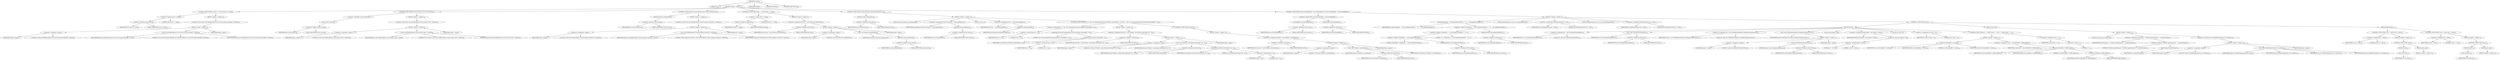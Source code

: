 digraph "execute" {  
"47" [label = <(METHOD,execute)<SUB>83</SUB>> ]
"6" [label = <(PARAM,this)<SUB>83</SUB>> ]
"48" [label = <(BLOCK,&lt;empty&gt;,&lt;empty&gt;)<SUB>83</SUB>> ]
"49" [label = <(CONTROL_STRUCTURE,if (source == null),if (source == null))<SUB>84</SUB>> ]
"50" [label = <(&lt;operator&gt;.equals,source == null)<SUB>84</SUB>> ]
"51" [label = <(&lt;operator&gt;.fieldAccess,this.source)<SUB>84</SUB>> ]
"52" [label = <(IDENTIFIER,this,source == null)<SUB>84</SUB>> ]
"53" [label = <(FIELD_IDENTIFIER,source,source)<SUB>84</SUB>> ]
"54" [label = <(LITERAL,null,source == null)<SUB>84</SUB>> ]
"55" [label = <(BLOCK,&lt;empty&gt;,&lt;empty&gt;)<SUB>84</SUB>> ]
"56" [label = <(&lt;operator&gt;.throw,throw new BuildException(&quot;No source for gunzip specified&quot;, location);)<SUB>85</SUB>> ]
"57" [label = <(BLOCK,&lt;empty&gt;,&lt;empty&gt;)<SUB>85</SUB>> ]
"58" [label = <(&lt;operator&gt;.assignment,&lt;empty&gt;)> ]
"59" [label = <(IDENTIFIER,$obj0,&lt;empty&gt;)> ]
"60" [label = <(&lt;operator&gt;.alloc,new BuildException(&quot;No source for gunzip specified&quot;, location))<SUB>85</SUB>> ]
"61" [label = <(&lt;init&gt;,new BuildException(&quot;No source for gunzip specified&quot;, location))<SUB>85</SUB>> ]
"62" [label = <(IDENTIFIER,$obj0,new BuildException(&quot;No source for gunzip specified&quot;, location))> ]
"63" [label = <(LITERAL,&quot;No source for gunzip specified&quot;,new BuildException(&quot;No source for gunzip specified&quot;, location))<SUB>85</SUB>> ]
"64" [label = <(IDENTIFIER,location,new BuildException(&quot;No source for gunzip specified&quot;, location))<SUB>85</SUB>> ]
"65" [label = <(IDENTIFIER,$obj0,&lt;empty&gt;)> ]
"66" [label = <(CONTROL_STRUCTURE,if (!source.exists()),if (!source.exists()))<SUB>88</SUB>> ]
"67" [label = <(&lt;operator&gt;.logicalNot,!source.exists())<SUB>88</SUB>> ]
"68" [label = <(exists,source.exists())<SUB>88</SUB>> ]
"69" [label = <(&lt;operator&gt;.fieldAccess,this.source)<SUB>88</SUB>> ]
"70" [label = <(IDENTIFIER,this,source.exists())<SUB>88</SUB>> ]
"71" [label = <(FIELD_IDENTIFIER,source,source)<SUB>88</SUB>> ]
"72" [label = <(BLOCK,&lt;empty&gt;,&lt;empty&gt;)<SUB>88</SUB>> ]
"73" [label = <(&lt;operator&gt;.throw,throw new BuildException(&quot;source doesn't exist&quot;, location);)<SUB>89</SUB>> ]
"74" [label = <(BLOCK,&lt;empty&gt;,&lt;empty&gt;)<SUB>89</SUB>> ]
"75" [label = <(&lt;operator&gt;.assignment,&lt;empty&gt;)> ]
"76" [label = <(IDENTIFIER,$obj1,&lt;empty&gt;)> ]
"77" [label = <(&lt;operator&gt;.alloc,new BuildException(&quot;source doesn't exist&quot;, location))<SUB>89</SUB>> ]
"78" [label = <(&lt;init&gt;,new BuildException(&quot;source doesn't exist&quot;, location))<SUB>89</SUB>> ]
"79" [label = <(IDENTIFIER,$obj1,new BuildException(&quot;source doesn't exist&quot;, location))> ]
"80" [label = <(LITERAL,&quot;source doesn't exist&quot;,new BuildException(&quot;source doesn't exist&quot;, location))<SUB>89</SUB>> ]
"81" [label = <(IDENTIFIER,location,new BuildException(&quot;source doesn't exist&quot;, location))<SUB>89</SUB>> ]
"82" [label = <(IDENTIFIER,$obj1,&lt;empty&gt;)> ]
"83" [label = <(CONTROL_STRUCTURE,if (source.isDirectory()),if (source.isDirectory()))<SUB>92</SUB>> ]
"84" [label = <(isDirectory,source.isDirectory())<SUB>92</SUB>> ]
"85" [label = <(&lt;operator&gt;.fieldAccess,this.source)<SUB>92</SUB>> ]
"86" [label = <(IDENTIFIER,this,source.isDirectory())<SUB>92</SUB>> ]
"87" [label = <(FIELD_IDENTIFIER,source,source)<SUB>92</SUB>> ]
"88" [label = <(BLOCK,&lt;empty&gt;,&lt;empty&gt;)<SUB>92</SUB>> ]
"89" [label = <(&lt;operator&gt;.throw,throw new BuildException(&quot;Cannot expand a directory&quot;, location);)<SUB>93</SUB>> ]
"90" [label = <(BLOCK,&lt;empty&gt;,&lt;empty&gt;)<SUB>93</SUB>> ]
"91" [label = <(&lt;operator&gt;.assignment,&lt;empty&gt;)> ]
"92" [label = <(IDENTIFIER,$obj2,&lt;empty&gt;)> ]
"93" [label = <(&lt;operator&gt;.alloc,new BuildException(&quot;Cannot expand a directory&quot;, location))<SUB>93</SUB>> ]
"94" [label = <(&lt;init&gt;,new BuildException(&quot;Cannot expand a directory&quot;, location))<SUB>93</SUB>> ]
"95" [label = <(IDENTIFIER,$obj2,new BuildException(&quot;Cannot expand a directory&quot;, location))> ]
"96" [label = <(LITERAL,&quot;Cannot expand a directory&quot;,new BuildException(&quot;Cannot expand a directory&quot;, location))<SUB>93</SUB>> ]
"97" [label = <(IDENTIFIER,location,new BuildException(&quot;Cannot expand a directory&quot;, location))<SUB>93</SUB>> ]
"98" [label = <(IDENTIFIER,$obj2,&lt;empty&gt;)> ]
"99" [label = <(CONTROL_STRUCTURE,if (dest == null),if (dest == null))<SUB>96</SUB>> ]
"100" [label = <(&lt;operator&gt;.equals,dest == null)<SUB>96</SUB>> ]
"101" [label = <(&lt;operator&gt;.fieldAccess,this.dest)<SUB>96</SUB>> ]
"102" [label = <(IDENTIFIER,this,dest == null)<SUB>96</SUB>> ]
"103" [label = <(FIELD_IDENTIFIER,dest,dest)<SUB>96</SUB>> ]
"104" [label = <(LITERAL,null,dest == null)<SUB>96</SUB>> ]
"105" [label = <(BLOCK,&lt;empty&gt;,&lt;empty&gt;)<SUB>96</SUB>> ]
"106" [label = <(&lt;operator&gt;.assignment,this.dest = new File(source.getParent()))<SUB>97</SUB>> ]
"107" [label = <(&lt;operator&gt;.fieldAccess,this.dest)<SUB>97</SUB>> ]
"108" [label = <(IDENTIFIER,this,this.dest = new File(source.getParent()))<SUB>97</SUB>> ]
"109" [label = <(FIELD_IDENTIFIER,dest,dest)<SUB>97</SUB>> ]
"110" [label = <(BLOCK,&lt;empty&gt;,&lt;empty&gt;)<SUB>97</SUB>> ]
"111" [label = <(&lt;operator&gt;.assignment,&lt;empty&gt;)> ]
"112" [label = <(IDENTIFIER,$obj3,&lt;empty&gt;)> ]
"113" [label = <(&lt;operator&gt;.alloc,new File(source.getParent()))<SUB>97</SUB>> ]
"114" [label = <(&lt;init&gt;,new File(source.getParent()))<SUB>97</SUB>> ]
"115" [label = <(IDENTIFIER,$obj3,new File(source.getParent()))> ]
"116" [label = <(getParent,source.getParent())<SUB>97</SUB>> ]
"117" [label = <(&lt;operator&gt;.fieldAccess,this.source)<SUB>97</SUB>> ]
"118" [label = <(IDENTIFIER,this,source.getParent())<SUB>97</SUB>> ]
"119" [label = <(FIELD_IDENTIFIER,source,source)<SUB>97</SUB>> ]
"120" [label = <(IDENTIFIER,$obj3,&lt;empty&gt;)> ]
"121" [label = <(CONTROL_STRUCTURE,if (dest.isDirectory()),if (dest.isDirectory()))<SUB>100</SUB>> ]
"122" [label = <(isDirectory,dest.isDirectory())<SUB>100</SUB>> ]
"123" [label = <(&lt;operator&gt;.fieldAccess,this.dest)<SUB>100</SUB>> ]
"124" [label = <(IDENTIFIER,this,dest.isDirectory())<SUB>100</SUB>> ]
"125" [label = <(FIELD_IDENTIFIER,dest,dest)<SUB>100</SUB>> ]
"126" [label = <(BLOCK,&lt;empty&gt;,&lt;empty&gt;)<SUB>100</SUB>> ]
"127" [label = <(LOCAL,String sourceName: java.lang.String)> ]
"128" [label = <(&lt;operator&gt;.assignment,String sourceName = source.getName())<SUB>101</SUB>> ]
"129" [label = <(IDENTIFIER,sourceName,String sourceName = source.getName())<SUB>101</SUB>> ]
"130" [label = <(getName,source.getName())<SUB>101</SUB>> ]
"131" [label = <(&lt;operator&gt;.fieldAccess,this.source)<SUB>101</SUB>> ]
"132" [label = <(IDENTIFIER,this,source.getName())<SUB>101</SUB>> ]
"133" [label = <(FIELD_IDENTIFIER,source,source)<SUB>101</SUB>> ]
"134" [label = <(LOCAL,int len: int)> ]
"135" [label = <(&lt;operator&gt;.assignment,int len = sourceName.length())<SUB>102</SUB>> ]
"136" [label = <(IDENTIFIER,len,int len = sourceName.length())<SUB>102</SUB>> ]
"137" [label = <(length,sourceName.length())<SUB>102</SUB>> ]
"138" [label = <(IDENTIFIER,sourceName,sourceName.length())<SUB>102</SUB>> ]
"139" [label = <(CONTROL_STRUCTURE,if (len &gt; 3 &amp;&amp; &quot;.gz&quot;.equalsIgnoreCase(sourceName.substring(len - 3))),if (len &gt; 3 &amp;&amp; &quot;.gz&quot;.equalsIgnoreCase(sourceName.substring(len - 3))))<SUB>103</SUB>> ]
"140" [label = <(&lt;operator&gt;.logicalAnd,len &gt; 3 &amp;&amp; &quot;.gz&quot;.equalsIgnoreCase(sourceName.substring(len - 3)))<SUB>103</SUB>> ]
"141" [label = <(&lt;operator&gt;.greaterThan,len &gt; 3)<SUB>103</SUB>> ]
"142" [label = <(IDENTIFIER,len,len &gt; 3)<SUB>103</SUB>> ]
"143" [label = <(LITERAL,3,len &gt; 3)<SUB>103</SUB>> ]
"144" [label = <(equalsIgnoreCase,this.equalsIgnoreCase(sourceName.substring(len - 3)))<SUB>104</SUB>> ]
"145" [label = <(LITERAL,&quot;.gz&quot;,this.equalsIgnoreCase(sourceName.substring(len - 3)))<SUB>104</SUB>> ]
"146" [label = <(substring,sourceName.substring(len - 3))<SUB>104</SUB>> ]
"147" [label = <(IDENTIFIER,sourceName,sourceName.substring(len - 3))<SUB>104</SUB>> ]
"148" [label = <(&lt;operator&gt;.subtraction,len - 3)<SUB>104</SUB>> ]
"149" [label = <(IDENTIFIER,len,len - 3)<SUB>104</SUB>> ]
"150" [label = <(LITERAL,3,len - 3)<SUB>104</SUB>> ]
"151" [label = <(BLOCK,&lt;empty&gt;,&lt;empty&gt;)<SUB>104</SUB>> ]
"152" [label = <(&lt;operator&gt;.assignment,this.dest = new File(dest, sourceName.substring(0, len - 3)))<SUB>105</SUB>> ]
"153" [label = <(&lt;operator&gt;.fieldAccess,this.dest)<SUB>105</SUB>> ]
"154" [label = <(IDENTIFIER,this,this.dest = new File(dest, sourceName.substring(0, len - 3)))<SUB>105</SUB>> ]
"155" [label = <(FIELD_IDENTIFIER,dest,dest)<SUB>105</SUB>> ]
"156" [label = <(BLOCK,&lt;empty&gt;,&lt;empty&gt;)<SUB>105</SUB>> ]
"157" [label = <(&lt;operator&gt;.assignment,&lt;empty&gt;)> ]
"158" [label = <(IDENTIFIER,$obj4,&lt;empty&gt;)> ]
"159" [label = <(&lt;operator&gt;.alloc,new File(dest, sourceName.substring(0, len - 3)))<SUB>105</SUB>> ]
"160" [label = <(&lt;init&gt;,new File(dest, sourceName.substring(0, len - 3)))<SUB>105</SUB>> ]
"161" [label = <(IDENTIFIER,$obj4,new File(dest, sourceName.substring(0, len - 3)))> ]
"162" [label = <(&lt;operator&gt;.fieldAccess,this.dest)<SUB>105</SUB>> ]
"163" [label = <(IDENTIFIER,this,new File(dest, sourceName.substring(0, len - 3)))<SUB>105</SUB>> ]
"164" [label = <(FIELD_IDENTIFIER,dest,dest)<SUB>105</SUB>> ]
"165" [label = <(substring,sourceName.substring(0, len - 3))<SUB>105</SUB>> ]
"166" [label = <(IDENTIFIER,sourceName,sourceName.substring(0, len - 3))<SUB>105</SUB>> ]
"167" [label = <(LITERAL,0,sourceName.substring(0, len - 3))<SUB>105</SUB>> ]
"168" [label = <(&lt;operator&gt;.subtraction,len - 3)<SUB>105</SUB>> ]
"169" [label = <(IDENTIFIER,len,len - 3)<SUB>105</SUB>> ]
"170" [label = <(LITERAL,3,len - 3)<SUB>105</SUB>> ]
"171" [label = <(IDENTIFIER,$obj4,&lt;empty&gt;)> ]
"172" [label = <(CONTROL_STRUCTURE,else,else)<SUB>106</SUB>> ]
"173" [label = <(BLOCK,&lt;empty&gt;,&lt;empty&gt;)<SUB>106</SUB>> ]
"174" [label = <(&lt;operator&gt;.assignment,this.dest = new File(dest, sourceName))<SUB>107</SUB>> ]
"175" [label = <(&lt;operator&gt;.fieldAccess,this.dest)<SUB>107</SUB>> ]
"176" [label = <(IDENTIFIER,this,this.dest = new File(dest, sourceName))<SUB>107</SUB>> ]
"177" [label = <(FIELD_IDENTIFIER,dest,dest)<SUB>107</SUB>> ]
"178" [label = <(BLOCK,&lt;empty&gt;,&lt;empty&gt;)<SUB>107</SUB>> ]
"179" [label = <(&lt;operator&gt;.assignment,&lt;empty&gt;)> ]
"180" [label = <(IDENTIFIER,$obj5,&lt;empty&gt;)> ]
"181" [label = <(&lt;operator&gt;.alloc,new File(dest, sourceName))<SUB>107</SUB>> ]
"182" [label = <(&lt;init&gt;,new File(dest, sourceName))<SUB>107</SUB>> ]
"183" [label = <(IDENTIFIER,$obj5,new File(dest, sourceName))> ]
"184" [label = <(&lt;operator&gt;.fieldAccess,this.dest)<SUB>107</SUB>> ]
"185" [label = <(IDENTIFIER,this,new File(dest, sourceName))<SUB>107</SUB>> ]
"186" [label = <(FIELD_IDENTIFIER,dest,dest)<SUB>107</SUB>> ]
"187" [label = <(IDENTIFIER,sourceName,new File(dest, sourceName))<SUB>107</SUB>> ]
"188" [label = <(IDENTIFIER,$obj5,&lt;empty&gt;)> ]
"189" [label = <(CONTROL_STRUCTURE,if (source.lastModified() &gt; dest.lastModified()),if (source.lastModified() &gt; dest.lastModified()))<SUB>111</SUB>> ]
"190" [label = <(&lt;operator&gt;.greaterThan,source.lastModified() &gt; dest.lastModified())<SUB>111</SUB>> ]
"191" [label = <(lastModified,source.lastModified())<SUB>111</SUB>> ]
"192" [label = <(&lt;operator&gt;.fieldAccess,this.source)<SUB>111</SUB>> ]
"193" [label = <(IDENTIFIER,this,source.lastModified())<SUB>111</SUB>> ]
"194" [label = <(FIELD_IDENTIFIER,source,source)<SUB>111</SUB>> ]
"195" [label = <(lastModified,dest.lastModified())<SUB>111</SUB>> ]
"196" [label = <(&lt;operator&gt;.fieldAccess,this.dest)<SUB>111</SUB>> ]
"197" [label = <(IDENTIFIER,this,dest.lastModified())<SUB>111</SUB>> ]
"198" [label = <(FIELD_IDENTIFIER,dest,dest)<SUB>111</SUB>> ]
"199" [label = <(BLOCK,&lt;empty&gt;,&lt;empty&gt;)<SUB>111</SUB>> ]
"200" [label = <(log,log(&quot;Expanding &quot; + source.getAbsolutePath() + &quot; to &quot; + dest.getAbsolutePath()))<SUB>112</SUB>> ]
"5" [label = <(IDENTIFIER,this,log(&quot;Expanding &quot; + source.getAbsolutePath() + &quot; to &quot; + dest.getAbsolutePath()))<SUB>112</SUB>> ]
"201" [label = <(&lt;operator&gt;.addition,&quot;Expanding &quot; + source.getAbsolutePath() + &quot; to &quot; + dest.getAbsolutePath())<SUB>112</SUB>> ]
"202" [label = <(&lt;operator&gt;.addition,&quot;Expanding &quot; + source.getAbsolutePath() + &quot; to &quot;)<SUB>112</SUB>> ]
"203" [label = <(&lt;operator&gt;.addition,&quot;Expanding &quot; + source.getAbsolutePath())<SUB>112</SUB>> ]
"204" [label = <(LITERAL,&quot;Expanding &quot;,&quot;Expanding &quot; + source.getAbsolutePath())<SUB>112</SUB>> ]
"205" [label = <(getAbsolutePath,source.getAbsolutePath())<SUB>112</SUB>> ]
"206" [label = <(&lt;operator&gt;.fieldAccess,this.source)<SUB>112</SUB>> ]
"207" [label = <(IDENTIFIER,this,source.getAbsolutePath())<SUB>112</SUB>> ]
"208" [label = <(FIELD_IDENTIFIER,source,source)<SUB>112</SUB>> ]
"209" [label = <(LITERAL,&quot; to &quot;,&quot;Expanding &quot; + source.getAbsolutePath() + &quot; to &quot;)<SUB>112</SUB>> ]
"210" [label = <(getAbsolutePath,dest.getAbsolutePath())<SUB>113</SUB>> ]
"211" [label = <(&lt;operator&gt;.fieldAccess,this.dest)<SUB>113</SUB>> ]
"212" [label = <(IDENTIFIER,this,dest.getAbsolutePath())<SUB>113</SUB>> ]
"213" [label = <(FIELD_IDENTIFIER,dest,dest)<SUB>113</SUB>> ]
"8" [label = <(LOCAL,FileOutputStream out: java.io.FileOutputStream)> ]
"214" [label = <(&lt;operator&gt;.assignment,FileOutputStream out = null)<SUB>115</SUB>> ]
"215" [label = <(IDENTIFIER,out,FileOutputStream out = null)<SUB>115</SUB>> ]
"216" [label = <(LITERAL,null,FileOutputStream out = null)<SUB>115</SUB>> ]
"10" [label = <(LOCAL,GZIPInputStream zIn: java.util.zip.GZIPInputStream)> ]
"217" [label = <(&lt;operator&gt;.assignment,GZIPInputStream zIn = null)<SUB>116</SUB>> ]
"218" [label = <(IDENTIFIER,zIn,GZIPInputStream zIn = null)<SUB>116</SUB>> ]
"219" [label = <(LITERAL,null,GZIPInputStream zIn = null)<SUB>116</SUB>> ]
"220" [label = <(CONTROL_STRUCTURE,try,try)<SUB>117</SUB>> ]
"221" [label = <(BLOCK,try,try)<SUB>117</SUB>> ]
"222" [label = <(&lt;operator&gt;.assignment,out = new FileOutputStream(dest))<SUB>118</SUB>> ]
"223" [label = <(IDENTIFIER,out,out = new FileOutputStream(dest))<SUB>118</SUB>> ]
"224" [label = <(&lt;operator&gt;.alloc,new FileOutputStream(dest))<SUB>118</SUB>> ]
"225" [label = <(&lt;init&gt;,new FileOutputStream(dest))<SUB>118</SUB>> ]
"7" [label = <(IDENTIFIER,out,new FileOutputStream(dest))<SUB>118</SUB>> ]
"226" [label = <(&lt;operator&gt;.fieldAccess,this.dest)<SUB>118</SUB>> ]
"227" [label = <(IDENTIFIER,this,new FileOutputStream(dest))<SUB>118</SUB>> ]
"228" [label = <(FIELD_IDENTIFIER,dest,dest)<SUB>118</SUB>> ]
"229" [label = <(&lt;operator&gt;.assignment,zIn = new GZIPInputStream(new FileInputStream(source)))<SUB>119</SUB>> ]
"230" [label = <(IDENTIFIER,zIn,zIn = new GZIPInputStream(new FileInputStream(source)))<SUB>119</SUB>> ]
"231" [label = <(&lt;operator&gt;.alloc,new GZIPInputStream(new FileInputStream(source)))<SUB>119</SUB>> ]
"232" [label = <(&lt;init&gt;,new GZIPInputStream(new FileInputStream(source)))<SUB>119</SUB>> ]
"9" [label = <(IDENTIFIER,zIn,new GZIPInputStream(new FileInputStream(source)))<SUB>119</SUB>> ]
"233" [label = <(BLOCK,&lt;empty&gt;,&lt;empty&gt;)<SUB>119</SUB>> ]
"234" [label = <(&lt;operator&gt;.assignment,&lt;empty&gt;)> ]
"235" [label = <(IDENTIFIER,$obj7,&lt;empty&gt;)> ]
"236" [label = <(&lt;operator&gt;.alloc,new FileInputStream(source))<SUB>119</SUB>> ]
"237" [label = <(&lt;init&gt;,new FileInputStream(source))<SUB>119</SUB>> ]
"238" [label = <(IDENTIFIER,$obj7,new FileInputStream(source))> ]
"239" [label = <(&lt;operator&gt;.fieldAccess,this.source)<SUB>119</SUB>> ]
"240" [label = <(IDENTIFIER,this,new FileInputStream(source))<SUB>119</SUB>> ]
"241" [label = <(FIELD_IDENTIFIER,source,source)<SUB>119</SUB>> ]
"242" [label = <(IDENTIFIER,$obj7,&lt;empty&gt;)> ]
"243" [label = <(LOCAL,byte[] buffer: byte[])> ]
"244" [label = <(&lt;operator&gt;.assignment,byte[] buffer = new byte[8 * 1024])<SUB>120</SUB>> ]
"245" [label = <(IDENTIFIER,buffer,byte[] buffer = new byte[8 * 1024])<SUB>120</SUB>> ]
"246" [label = <(&lt;operator&gt;.alloc,new byte[8 * 1024])> ]
"247" [label = <(&lt;operator&gt;.multiplication,8 * 1024)<SUB>120</SUB>> ]
"248" [label = <(LITERAL,8,8 * 1024)<SUB>120</SUB>> ]
"249" [label = <(LITERAL,1024,8 * 1024)<SUB>120</SUB>> ]
"250" [label = <(LOCAL,int count: int)> ]
"251" [label = <(&lt;operator&gt;.assignment,int count = 0)<SUB>121</SUB>> ]
"252" [label = <(IDENTIFIER,count,int count = 0)<SUB>121</SUB>> ]
"253" [label = <(LITERAL,0,int count = 0)<SUB>121</SUB>> ]
"254" [label = <(CONTROL_STRUCTURE,do {...} while (count != -1),do {...} while (count != -1))<SUB>122</SUB>> ]
"255" [label = <(BLOCK,&lt;empty&gt;,&lt;empty&gt;)<SUB>122</SUB>> ]
"256" [label = <(write,out.write(buffer, 0, count))<SUB>123</SUB>> ]
"257" [label = <(IDENTIFIER,out,out.write(buffer, 0, count))<SUB>123</SUB>> ]
"258" [label = <(IDENTIFIER,buffer,out.write(buffer, 0, count))<SUB>123</SUB>> ]
"259" [label = <(LITERAL,0,out.write(buffer, 0, count))<SUB>123</SUB>> ]
"260" [label = <(IDENTIFIER,count,out.write(buffer, 0, count))<SUB>123</SUB>> ]
"261" [label = <(&lt;operator&gt;.assignment,count = zIn.read(buffer, 0, buffer.length))<SUB>124</SUB>> ]
"262" [label = <(IDENTIFIER,count,count = zIn.read(buffer, 0, buffer.length))<SUB>124</SUB>> ]
"263" [label = <(read,zIn.read(buffer, 0, buffer.length))<SUB>124</SUB>> ]
"264" [label = <(IDENTIFIER,zIn,zIn.read(buffer, 0, buffer.length))<SUB>124</SUB>> ]
"265" [label = <(IDENTIFIER,buffer,zIn.read(buffer, 0, buffer.length))<SUB>124</SUB>> ]
"266" [label = <(LITERAL,0,zIn.read(buffer, 0, buffer.length))<SUB>124</SUB>> ]
"267" [label = <(&lt;operator&gt;.fieldAccess,buffer.length)<SUB>124</SUB>> ]
"268" [label = <(IDENTIFIER,buffer,zIn.read(buffer, 0, buffer.length))<SUB>124</SUB>> ]
"269" [label = <(FIELD_IDENTIFIER,length,length)<SUB>124</SUB>> ]
"270" [label = <(&lt;operator&gt;.notEquals,count != -1)<SUB>125</SUB>> ]
"271" [label = <(IDENTIFIER,count,count != -1)<SUB>125</SUB>> ]
"272" [label = <(&lt;operator&gt;.minus,-1)<SUB>125</SUB>> ]
"273" [label = <(LITERAL,1,-1)<SUB>125</SUB>> ]
"274" [label = <(BLOCK,catch,catch)> ]
"275" [label = <(BLOCK,&lt;empty&gt;,&lt;empty&gt;)<SUB>126</SUB>> ]
"276" [label = <(LOCAL,String msg: java.lang.String)> ]
"277" [label = <(&lt;operator&gt;.assignment,String msg = &quot;Problem expanding gzip &quot; + ioe.getMessage())<SUB>127</SUB>> ]
"278" [label = <(IDENTIFIER,msg,String msg = &quot;Problem expanding gzip &quot; + ioe.getMessage())<SUB>127</SUB>> ]
"279" [label = <(&lt;operator&gt;.addition,&quot;Problem expanding gzip &quot; + ioe.getMessage())<SUB>127</SUB>> ]
"280" [label = <(LITERAL,&quot;Problem expanding gzip &quot;,&quot;Problem expanding gzip &quot; + ioe.getMessage())<SUB>127</SUB>> ]
"281" [label = <(getMessage,ioe.getMessage())<SUB>127</SUB>> ]
"282" [label = <(IDENTIFIER,ioe,ioe.getMessage())<SUB>127</SUB>> ]
"283" [label = <(&lt;operator&gt;.throw,throw new BuildException(msg, ioe, location);)<SUB>128</SUB>> ]
"284" [label = <(BLOCK,&lt;empty&gt;,&lt;empty&gt;)<SUB>128</SUB>> ]
"285" [label = <(&lt;operator&gt;.assignment,&lt;empty&gt;)> ]
"286" [label = <(IDENTIFIER,$obj9,&lt;empty&gt;)> ]
"287" [label = <(&lt;operator&gt;.alloc,new BuildException(msg, ioe, location))<SUB>128</SUB>> ]
"288" [label = <(&lt;init&gt;,new BuildException(msg, ioe, location))<SUB>128</SUB>> ]
"289" [label = <(IDENTIFIER,$obj9,new BuildException(msg, ioe, location))> ]
"290" [label = <(IDENTIFIER,msg,new BuildException(msg, ioe, location))<SUB>128</SUB>> ]
"291" [label = <(IDENTIFIER,ioe,new BuildException(msg, ioe, location))<SUB>128</SUB>> ]
"292" [label = <(IDENTIFIER,location,new BuildException(msg, ioe, location))<SUB>128</SUB>> ]
"293" [label = <(IDENTIFIER,$obj9,&lt;empty&gt;)> ]
"294" [label = <(BLOCK,finally,finally)<SUB>129</SUB>> ]
"295" [label = <(CONTROL_STRUCTURE,if (out != null),if (out != null))<SUB>130</SUB>> ]
"296" [label = <(&lt;operator&gt;.notEquals,out != null)<SUB>130</SUB>> ]
"297" [label = <(IDENTIFIER,out,out != null)<SUB>130</SUB>> ]
"298" [label = <(LITERAL,null,out != null)<SUB>130</SUB>> ]
"299" [label = <(BLOCK,&lt;empty&gt;,&lt;empty&gt;)<SUB>130</SUB>> ]
"300" [label = <(CONTROL_STRUCTURE,try,try)<SUB>131</SUB>> ]
"301" [label = <(BLOCK,try,try)<SUB>131</SUB>> ]
"302" [label = <(close,out.close())<SUB>132</SUB>> ]
"303" [label = <(IDENTIFIER,out,out.close())<SUB>132</SUB>> ]
"304" [label = <(BLOCK,catch,catch)> ]
"305" [label = <(BLOCK,&lt;empty&gt;,&lt;empty&gt;)<SUB>133</SUB>> ]
"306" [label = <(CONTROL_STRUCTURE,if (zIn != null),if (zIn != null))<SUB>135</SUB>> ]
"307" [label = <(&lt;operator&gt;.notEquals,zIn != null)<SUB>135</SUB>> ]
"308" [label = <(IDENTIFIER,zIn,zIn != null)<SUB>135</SUB>> ]
"309" [label = <(LITERAL,null,zIn != null)<SUB>135</SUB>> ]
"310" [label = <(BLOCK,&lt;empty&gt;,&lt;empty&gt;)<SUB>135</SUB>> ]
"311" [label = <(CONTROL_STRUCTURE,try,try)<SUB>136</SUB>> ]
"312" [label = <(BLOCK,try,try)<SUB>136</SUB>> ]
"313" [label = <(close,zIn.close())<SUB>137</SUB>> ]
"314" [label = <(IDENTIFIER,zIn,zIn.close())<SUB>137</SUB>> ]
"315" [label = <(BLOCK,catch,catch)> ]
"316" [label = <(BLOCK,&lt;empty&gt;,&lt;empty&gt;)<SUB>138</SUB>> ]
"317" [label = <(MODIFIER,PUBLIC)> ]
"318" [label = <(MODIFIER,VIRTUAL)> ]
"319" [label = <(METHOD_RETURN,void)<SUB>83</SUB>> ]
  "47" -> "6" 
  "47" -> "48" 
  "47" -> "317" 
  "47" -> "318" 
  "47" -> "319" 
  "48" -> "49" 
  "48" -> "66" 
  "48" -> "83" 
  "48" -> "99" 
  "48" -> "121" 
  "48" -> "189" 
  "49" -> "50" 
  "49" -> "55" 
  "50" -> "51" 
  "50" -> "54" 
  "51" -> "52" 
  "51" -> "53" 
  "55" -> "56" 
  "56" -> "57" 
  "57" -> "58" 
  "57" -> "61" 
  "57" -> "65" 
  "58" -> "59" 
  "58" -> "60" 
  "61" -> "62" 
  "61" -> "63" 
  "61" -> "64" 
  "66" -> "67" 
  "66" -> "72" 
  "67" -> "68" 
  "68" -> "69" 
  "69" -> "70" 
  "69" -> "71" 
  "72" -> "73" 
  "73" -> "74" 
  "74" -> "75" 
  "74" -> "78" 
  "74" -> "82" 
  "75" -> "76" 
  "75" -> "77" 
  "78" -> "79" 
  "78" -> "80" 
  "78" -> "81" 
  "83" -> "84" 
  "83" -> "88" 
  "84" -> "85" 
  "85" -> "86" 
  "85" -> "87" 
  "88" -> "89" 
  "89" -> "90" 
  "90" -> "91" 
  "90" -> "94" 
  "90" -> "98" 
  "91" -> "92" 
  "91" -> "93" 
  "94" -> "95" 
  "94" -> "96" 
  "94" -> "97" 
  "99" -> "100" 
  "99" -> "105" 
  "100" -> "101" 
  "100" -> "104" 
  "101" -> "102" 
  "101" -> "103" 
  "105" -> "106" 
  "106" -> "107" 
  "106" -> "110" 
  "107" -> "108" 
  "107" -> "109" 
  "110" -> "111" 
  "110" -> "114" 
  "110" -> "120" 
  "111" -> "112" 
  "111" -> "113" 
  "114" -> "115" 
  "114" -> "116" 
  "116" -> "117" 
  "117" -> "118" 
  "117" -> "119" 
  "121" -> "122" 
  "121" -> "126" 
  "122" -> "123" 
  "123" -> "124" 
  "123" -> "125" 
  "126" -> "127" 
  "126" -> "128" 
  "126" -> "134" 
  "126" -> "135" 
  "126" -> "139" 
  "128" -> "129" 
  "128" -> "130" 
  "130" -> "131" 
  "131" -> "132" 
  "131" -> "133" 
  "135" -> "136" 
  "135" -> "137" 
  "137" -> "138" 
  "139" -> "140" 
  "139" -> "151" 
  "139" -> "172" 
  "140" -> "141" 
  "140" -> "144" 
  "141" -> "142" 
  "141" -> "143" 
  "144" -> "145" 
  "144" -> "146" 
  "146" -> "147" 
  "146" -> "148" 
  "148" -> "149" 
  "148" -> "150" 
  "151" -> "152" 
  "152" -> "153" 
  "152" -> "156" 
  "153" -> "154" 
  "153" -> "155" 
  "156" -> "157" 
  "156" -> "160" 
  "156" -> "171" 
  "157" -> "158" 
  "157" -> "159" 
  "160" -> "161" 
  "160" -> "162" 
  "160" -> "165" 
  "162" -> "163" 
  "162" -> "164" 
  "165" -> "166" 
  "165" -> "167" 
  "165" -> "168" 
  "168" -> "169" 
  "168" -> "170" 
  "172" -> "173" 
  "173" -> "174" 
  "174" -> "175" 
  "174" -> "178" 
  "175" -> "176" 
  "175" -> "177" 
  "178" -> "179" 
  "178" -> "182" 
  "178" -> "188" 
  "179" -> "180" 
  "179" -> "181" 
  "182" -> "183" 
  "182" -> "184" 
  "182" -> "187" 
  "184" -> "185" 
  "184" -> "186" 
  "189" -> "190" 
  "189" -> "199" 
  "190" -> "191" 
  "190" -> "195" 
  "191" -> "192" 
  "192" -> "193" 
  "192" -> "194" 
  "195" -> "196" 
  "196" -> "197" 
  "196" -> "198" 
  "199" -> "200" 
  "199" -> "8" 
  "199" -> "214" 
  "199" -> "10" 
  "199" -> "217" 
  "199" -> "220" 
  "200" -> "5" 
  "200" -> "201" 
  "201" -> "202" 
  "201" -> "210" 
  "202" -> "203" 
  "202" -> "209" 
  "203" -> "204" 
  "203" -> "205" 
  "205" -> "206" 
  "206" -> "207" 
  "206" -> "208" 
  "210" -> "211" 
  "211" -> "212" 
  "211" -> "213" 
  "214" -> "215" 
  "214" -> "216" 
  "217" -> "218" 
  "217" -> "219" 
  "220" -> "221" 
  "220" -> "274" 
  "220" -> "294" 
  "221" -> "222" 
  "221" -> "225" 
  "221" -> "229" 
  "221" -> "232" 
  "221" -> "243" 
  "221" -> "244" 
  "221" -> "250" 
  "221" -> "251" 
  "221" -> "254" 
  "222" -> "223" 
  "222" -> "224" 
  "225" -> "7" 
  "225" -> "226" 
  "226" -> "227" 
  "226" -> "228" 
  "229" -> "230" 
  "229" -> "231" 
  "232" -> "9" 
  "232" -> "233" 
  "233" -> "234" 
  "233" -> "237" 
  "233" -> "242" 
  "234" -> "235" 
  "234" -> "236" 
  "237" -> "238" 
  "237" -> "239" 
  "239" -> "240" 
  "239" -> "241" 
  "244" -> "245" 
  "244" -> "246" 
  "246" -> "247" 
  "247" -> "248" 
  "247" -> "249" 
  "251" -> "252" 
  "251" -> "253" 
  "254" -> "255" 
  "254" -> "270" 
  "255" -> "256" 
  "255" -> "261" 
  "256" -> "257" 
  "256" -> "258" 
  "256" -> "259" 
  "256" -> "260" 
  "261" -> "262" 
  "261" -> "263" 
  "263" -> "264" 
  "263" -> "265" 
  "263" -> "266" 
  "263" -> "267" 
  "267" -> "268" 
  "267" -> "269" 
  "270" -> "271" 
  "270" -> "272" 
  "272" -> "273" 
  "274" -> "275" 
  "275" -> "276" 
  "275" -> "277" 
  "275" -> "283" 
  "277" -> "278" 
  "277" -> "279" 
  "279" -> "280" 
  "279" -> "281" 
  "281" -> "282" 
  "283" -> "284" 
  "284" -> "285" 
  "284" -> "288" 
  "284" -> "293" 
  "285" -> "286" 
  "285" -> "287" 
  "288" -> "289" 
  "288" -> "290" 
  "288" -> "291" 
  "288" -> "292" 
  "294" -> "295" 
  "294" -> "306" 
  "295" -> "296" 
  "295" -> "299" 
  "296" -> "297" 
  "296" -> "298" 
  "299" -> "300" 
  "300" -> "301" 
  "300" -> "304" 
  "301" -> "302" 
  "302" -> "303" 
  "304" -> "305" 
  "306" -> "307" 
  "306" -> "310" 
  "307" -> "308" 
  "307" -> "309" 
  "310" -> "311" 
  "311" -> "312" 
  "311" -> "315" 
  "312" -> "313" 
  "313" -> "314" 
  "315" -> "316" 
}
